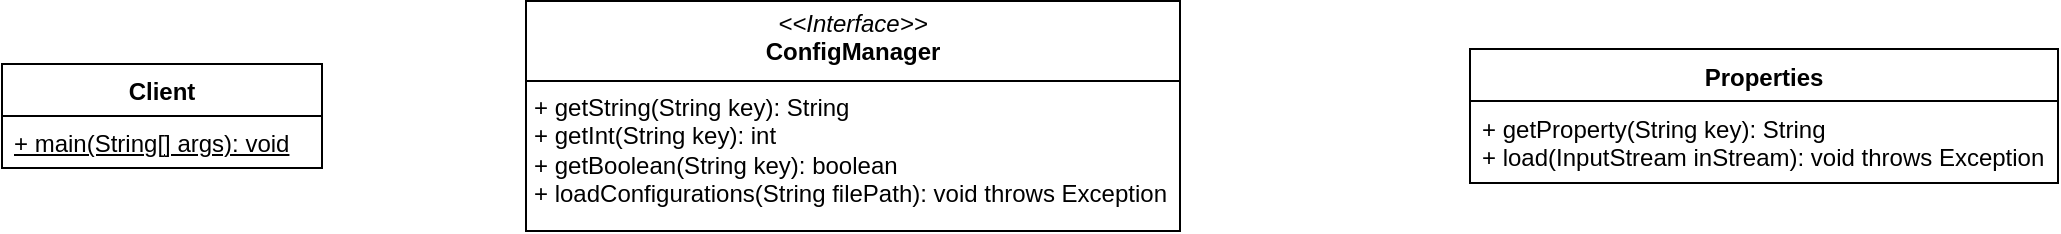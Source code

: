 <mxfile version="24.8.0">
  <diagram name="Page-1" id="9KZoKu9EUw1ECKEQfQ-f">
    <mxGraphModel dx="1112" dy="1351" grid="0" gridSize="10" guides="1" tooltips="1" connect="1" arrows="1" fold="1" page="0" pageScale="1" pageWidth="850" pageHeight="1100" math="0" shadow="0">
      <root>
        <mxCell id="0" />
        <mxCell id="1" parent="0" />
        <mxCell id="nfwi9NiAY7S6hru7q64L-1" value="Client" style="swimlane;fontStyle=1;align=center;verticalAlign=top;childLayout=stackLayout;horizontal=1;startSize=26;horizontalStack=0;resizeParent=1;resizeParentMax=0;resizeLast=0;collapsible=1;marginBottom=0;whiteSpace=wrap;html=1;" vertex="1" parent="1">
          <mxGeometry x="-388" y="18" width="160" height="52" as="geometry" />
        </mxCell>
        <mxCell id="nfwi9NiAY7S6hru7q64L-4" value="&lt;u&gt;+ main(String[] args): void&lt;/u&gt;" style="text;strokeColor=none;fillColor=none;align=left;verticalAlign=top;spacingLeft=4;spacingRight=4;overflow=hidden;rotatable=0;points=[[0,0.5],[1,0.5]];portConstraint=eastwest;whiteSpace=wrap;html=1;" vertex="1" parent="nfwi9NiAY7S6hru7q64L-1">
          <mxGeometry y="26" width="160" height="26" as="geometry" />
        </mxCell>
        <mxCell id="nfwi9NiAY7S6hru7q64L-5" value="&lt;p style=&quot;margin:0px;margin-top:4px;text-align:center;&quot;&gt;&lt;i&gt;&amp;lt;&amp;lt;Interface&amp;gt;&amp;gt;&lt;/i&gt;&lt;br&gt;&lt;b&gt;ConfigManager&lt;/b&gt;&lt;/p&gt;&lt;hr size=&quot;1&quot; style=&quot;border-style:solid;&quot;&gt;&lt;p style=&quot;margin:0px;margin-left:4px;&quot;&gt;+ getString(String key): String&lt;br/&gt;+ getInt(String key): int&lt;br/&gt;+ getBoolean(String key): boolean&lt;br/&gt;+ loadConfigurations(String filePath): void throws Exception&lt;br&gt;&lt;/p&gt;" style="verticalAlign=top;align=left;overflow=fill;html=1;whiteSpace=wrap;" vertex="1" parent="1">
          <mxGeometry x="-126" y="-13.5" width="327" height="115" as="geometry" />
        </mxCell>
        <mxCell id="nfwi9NiAY7S6hru7q64L-6" value="Properties" style="swimlane;fontStyle=1;align=center;verticalAlign=top;childLayout=stackLayout;horizontal=1;startSize=26;horizontalStack=0;resizeParent=1;resizeParentMax=0;resizeLast=0;collapsible=1;marginBottom=0;whiteSpace=wrap;html=1;" vertex="1" parent="1">
          <mxGeometry x="346" y="10.5" width="294" height="67" as="geometry" />
        </mxCell>
        <mxCell id="nfwi9NiAY7S6hru7q64L-9" value="+ getProperty(String key): String&lt;div&gt;+ load(InputStream inStream): void&amp;nbsp;&lt;span style=&quot;background-color: initial;&quot;&gt;throws Exception&lt;/span&gt;&lt;/div&gt;" style="text;strokeColor=none;fillColor=none;align=left;verticalAlign=top;spacingLeft=4;spacingRight=4;overflow=hidden;rotatable=0;points=[[0,0.5],[1,0.5]];portConstraint=eastwest;whiteSpace=wrap;html=1;" vertex="1" parent="nfwi9NiAY7S6hru7q64L-6">
          <mxGeometry y="26" width="294" height="41" as="geometry" />
        </mxCell>
      </root>
    </mxGraphModel>
  </diagram>
</mxfile>
